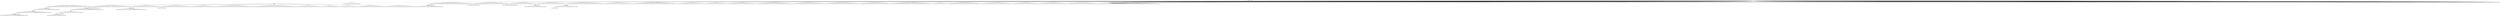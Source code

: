 digraph g {
	"58" -> "59";
	"59" [color=indianred1, style=filled, label="3"];
	"57" -> "58";
	"58" [label="44"];
	"56" -> "57";
	"57" [color=indianred1, style=filled, label="24"];
	"55" -> "56";
	"56" [label="3"];
	"54" -> "55";
	"55" [color=indianred1, style=filled, label="7"];
	"53" -> "54";
	"54" [label="24"];
	"48" -> "49";
	"49" [color=indianred1, style=filled, label="33"];
	"47" -> "48";
	"48" [label="29"];
	"46" -> "47";
	"47" [color=indianred1, style=filled, label="47"];
	"45" -> "46";
	"46" [label="33"];
	"44" -> "45";
	"45" [color=indianred1, style=filled, label="38"];
	"43" -> "44";
	"44" [label="47"];
	"41" -> "42";
	"42" [color=indianred1, style=filled, label="36"];
	"40" -> "41";
	"41" [label="10"];
	"38" -> "39";
	"39" [label="31"];
	"34" -> "35";
	"35" [label="28"];
	"34" -> "36";
	"36" [label="21"];
	"34" -> "37";
	"37" [label="30"];
	"34" -> "38";
	"38" [label="40"];
	"34" -> "40";
	"40" [label="36"];
	"34" -> "43";
	"43" [label="38"];
	"34" -> "50";
	"50" [label="50"];
	"34" -> "51";
	"51" [label="27"];
	"34" -> "52";
	"52" [label="17"];
	"34" -> "53";
	"53" [label="7"];
	"34" -> "60";
	"60" [label="13"];
	"34" -> "61";
	"61" [label="22"];
	"33" -> "34";
	"34" [color=indianred1, style=filled, label="14"];
	"29" -> "30";
	"30" [color=indianred1, style=filled, label="32"];
	"28" -> "29";
	"29" [label="26"];
	"26" -> "27";
	"27" [label="49"];
	"24" -> "25";
	"25" [label="1"];
	"21" -> "22";
	"22" [color=indianred1, style=filled, label="6"];
	"20" -> "21";
	"21" [label="37"];
	"5" -> "6";
	"6" [label="5"];
	"4" -> "5";
	"5" [color=indianred1, style=filled, label="48"];
	"3" -> "4";
	"4" [label="20"];
	"0" -> "1";
	"1" [label="8"];
	"0" -> "2";
	"2" [label="18"];
	"0" -> "3";
	"3" [label="48"];
	"0" -> "7";
	"7" [label="9"];
	"0" -> "8";
	"8" [label="34"];
	"0" -> "9";
	"9" [label="43"];
	"0" -> "10";
	"10" [label="16"];
	"0" -> "11";
	"11" [label="15"];
	"0" -> "12";
	"12" [label="35"];
	"0" -> "13";
	"13" [label="46"];
	"0" -> "14";
	"14" [label="19"];
	"0" -> "15";
	"15" [label="45"];
	"0" -> "16";
	"16" [label="12"];
	"0" -> "17";
	"17" [label="42"];
	"0" -> "18";
	"18" [label="39"];
	"0" -> "19";
	"19" [label="25"];
	"0" -> "20";
	"20" [label="6"];
	"0" -> "23";
	"23" [label="4"];
	"0" -> "24";
	"24" [label="41"];
	"0" -> "26";
	"26" [label="23"];
	"0" -> "28";
	"28" [label="32"];
	"0" -> "31";
	"31" [label="2"];
	"0" -> "32";
	"32" [label="11"];
	"0" -> "33";
	"33" [label="14"];
	"0" [label="germline"];
	"0" -> "cell1";
	"cell1" [shape=box];
	"0" -> "cell2";
	"cell2" [shape=box];
	"3" -> "cell3";
	"cell3" [shape=box];
	"0" -> "cell4";
	"cell4" [shape=box];
	"40" -> "cell5";
	"cell5" [shape=box];
	"0" -> "cell6";
	"cell6" [shape=box];
	"26" -> "cell7";
	"cell7" [shape=box];
	"0" -> "cell8";
	"cell8" [shape=box];
	"0" -> "cell9";
	"cell9" [shape=box];
	"43" -> "cell10";
	"cell10" [shape=box];
	"22" -> "cell11";
	"cell11" [shape=box];
	"35" -> "cell12";
	"cell12" [shape=box];
	"14" -> "cell13";
	"cell13" [shape=box];
	"6" -> "cell14";
	"cell14" [shape=box];
	"0" -> "cell15";
	"cell15" [shape=box];
	"8" -> "cell16";
	"cell16" [shape=box];
	"32" -> "cell17";
	"cell17" [shape=box];
	"0" -> "cell18";
	"cell18" [shape=box];
	"24" -> "cell19";
	"cell19" [shape=box];
	"40" -> "cell20";
	"cell20" [shape=box];
	"0" -> "cell21";
	"cell21" [shape=box];
	"59" -> "cell22";
	"cell22" [shape=box];
	"0" -> "cell23";
	"cell23" [shape=box];
	"17" -> "cell24";
	"cell24" [shape=box];
	"0" -> "cell25";
	"cell25" [shape=box];
	"0" -> "cell26";
	"cell26" [shape=box];
	"0" -> "cell27";
	"cell27" [shape=box];
	"28" -> "cell28";
	"cell28" [shape=box];
	"0" -> "cell29";
	"cell29" [shape=box];
	"55" -> "cell30";
	"cell30" [shape=box];
	"38" -> "cell31";
	"cell31" [shape=box];
	"0" -> "cell32";
	"cell32" [shape=box];
	"20" -> "cell33";
	"cell33" [shape=box];
	"45" -> "cell34";
	"cell34" [shape=box];
	"0" -> "cell35";
	"cell35" [shape=box];
	"0" -> "cell36";
	"cell36" [shape=box];
	"0" -> "cell37";
	"cell37" [shape=box];
	"0" -> "cell38";
	"cell38" [shape=box];
	"0" -> "cell39";
	"cell39" [shape=box];
	"39" -> "cell40";
	"cell40" [shape=box];
	"24" -> "cell41";
	"cell41" [shape=box];
	"0" -> "cell42";
	"cell42" [shape=box];
	"0" -> "cell43";
	"cell43" [shape=box];
	"0" -> "cell44";
	"cell44" [shape=box];
	"0" -> "cell45";
	"cell45" [shape=box];
	"27" -> "cell46";
	"cell46" [shape=box];
	"0" -> "cell47";
	"cell47" [shape=box];
	"0" -> "cell48";
	"cell48" [shape=box];
	"0" -> "cell49";
	"cell49" [shape=box];
	"0" -> "cell50";
	"cell50" [shape=box];
	"0" -> "cell51";
	"cell51" [shape=box];
	"18" -> "cell52";
	"cell52" [shape=box];
	"30" -> "cell53";
	"cell53" [shape=box];
	"24" -> "cell54";
	"cell54" [shape=box];
	"15" -> "cell55";
	"cell55" [shape=box];
	"19" -> "cell56";
	"cell56" [shape=box];
	"0" -> "cell57";
	"cell57" [shape=box];
	"24" -> "cell58";
	"cell58" [shape=box];
	"0" -> "cell59";
	"cell59" [shape=box];
	"0" -> "cell60";
	"cell60" [shape=box];
	"1" -> "cell61";
	"cell61" [shape=box];
	"0" -> "cell62";
	"cell62" [shape=box];
	"0" -> "cell63";
	"cell63" [shape=box];
	"0" -> "cell64";
	"cell64" [shape=box];
	"16" -> "cell65";
	"cell65" [shape=box];
	"0" -> "cell66";
	"cell66" [shape=box];
	"7" -> "cell67";
	"cell67" [shape=box];
	"0" -> "cell68";
	"cell68" [shape=box];
	"0" -> "cell69";
	"cell69" [shape=box];
	"0" -> "cell70";
	"cell70" [shape=box];
	"0" -> "cell71";
	"cell71" [shape=box];
	"0" -> "cell72";
	"cell72" [shape=box];
	"0" -> "cell73";
	"cell73" [shape=box];
	"0" -> "cell74";
	"cell74" [shape=box];
	"53" -> "cell75";
	"cell75" [shape=box];
	"15" -> "cell76";
	"cell76" [shape=box];
	"20" -> "cell77";
	"cell77" [shape=box];
	"35" -> "cell78";
	"cell78" [shape=box];
	"28" -> "cell79";
	"cell79" [shape=box];
	"0" -> "cell80";
	"cell80" [shape=box];
	"0" -> "cell81";
	"cell81" [shape=box];
	"0" -> "cell82";
	"cell82" [shape=box];
	"0" -> "cell83";
	"cell83" [shape=box];
	"0" -> "cell84";
	"cell84" [shape=box];
	"0" -> "cell85";
	"cell85" [shape=box];
	"0" -> "cell86";
	"cell86" [shape=box];
	"37" -> "cell87";
	"cell87" [shape=box];
	"0" -> "cell88";
	"cell88" [shape=box];
	"0" -> "cell89";
	"cell89" [shape=box];
	"10" -> "cell90";
	"cell90" [shape=box];
	"37" -> "cell91";
	"cell91" [shape=box];
	"0" -> "cell92";
	"cell92" [shape=box];
	"1" -> "cell93";
	"cell93" [shape=box];
	"40" -> "cell94";
	"cell94" [shape=box];
	"36" -> "cell95";
	"cell95" [shape=box];
	"0" -> "cell96";
	"cell96" [shape=box];
	"0" -> "cell97";
	"cell97" [shape=box];
	"2" -> "cell98";
	"cell98" [shape=box];
	"0" -> "cell99";
	"cell99" [shape=box];
	"30" -> "cell100";
	"cell100" [shape=box];
	"0" -> "cell101";
	"cell101" [shape=box];
	"0" -> "cell102";
	"cell102" [shape=box];
	"7" -> "cell103";
	"cell103" [shape=box];
	"43" -> "cell104";
	"cell104" [shape=box];
	"0" -> "cell105";
	"cell105" [shape=box];
	"37" -> "cell106";
	"cell106" [shape=box];
	"26" -> "cell107";
	"cell107" [shape=box];
	"0" -> "cell108";
	"cell108" [shape=box];
	"45" -> "cell109";
	"cell109" [shape=box];
	"0" -> "cell110";
	"cell110" [shape=box];
	"0" -> "cell111";
	"cell111" [shape=box];
	"5" -> "cell112";
	"cell112" [shape=box];
	"0" -> "cell113";
	"cell113" [shape=box];
	"0" -> "cell114";
	"cell114" [shape=box];
	"51" -> "cell115";
	"cell115" [shape=box];
	"0" -> "cell116";
	"cell116" [shape=box];
	"0" -> "cell117";
	"cell117" [shape=box];
	"23" -> "cell118";
	"cell118" [shape=box];
	"0" -> "cell119";
	"cell119" [shape=box];
	"33" -> "cell120";
	"cell120" [shape=box];
	"0" -> "cell121";
	"cell121" [shape=box];
	"0" -> "cell122";
	"cell122" [shape=box];
	"0" -> "cell123";
	"cell123" [shape=box];
	"15" -> "cell124";
	"cell124" [shape=box];
	"50" -> "cell125";
	"cell125" [shape=box];
	"24" -> "cell126";
	"cell126" [shape=box];
	"12" -> "cell127";
	"cell127" [shape=box];
	"53" -> "cell128";
	"cell128" [shape=box];
	"31" -> "cell129";
	"cell129" [shape=box];
	"44" -> "cell130";
	"cell130" [shape=box];
	"0" -> "cell131";
	"cell131" [shape=box];
	"0" -> "cell132";
	"cell132" [shape=box];
	"0" -> "cell133";
	"cell133" [shape=box];
	"31" -> "cell134";
	"cell134" [shape=box];
	"0" -> "cell135";
	"cell135" [shape=box];
	"0" -> "cell136";
	"cell136" [shape=box];
	"20" -> "cell137";
	"cell137" [shape=box];
	"0" -> "cell138";
	"cell138" [shape=box];
	"0" -> "cell139";
	"cell139" [shape=box];
	"2" -> "cell140";
	"cell140" [shape=box];
	"36" -> "cell141";
	"cell141" [shape=box];
	"43" -> "cell142";
	"cell142" [shape=box];
	"0" -> "cell143";
	"cell143" [shape=box];
	"0" -> "cell144";
	"cell144" [shape=box];
	"28" -> "cell145";
	"cell145" [shape=box];
	"0" -> "cell146";
	"cell146" [shape=box];
	"37" -> "cell147";
	"cell147" [shape=box];
	"45" -> "cell148";
	"cell148" [shape=box];
	"9" -> "cell149";
	"cell149" [shape=box];
	"0" -> "cell150";
	"cell150" [shape=box];
	"0" -> "cell151";
	"cell151" [shape=box];
	"30" -> "cell152";
	"cell152" [shape=box];
	"36" -> "cell153";
	"cell153" [shape=box];
	"5" -> "cell154";
	"cell154" [shape=box];
	"0" -> "cell155";
	"cell155" [shape=box];
	"38" -> "cell156";
	"cell156" [shape=box];
	"0" -> "cell157";
	"cell157" [shape=box];
	"51" -> "cell158";
	"cell158" [shape=box];
	"0" -> "cell159";
	"cell159" [shape=box];
	"53" -> "cell160";
	"cell160" [shape=box];
	"0" -> "cell161";
	"cell161" [shape=box];
	"0" -> "cell162";
	"cell162" [shape=box];
	"0" -> "cell163";
	"cell163" [shape=box];
	"11" -> "cell164";
	"cell164" [shape=box];
	"0" -> "cell165";
	"cell165" [shape=box];
	"2" -> "cell166";
	"cell166" [shape=box];
	"2" -> "cell167";
	"cell167" [shape=box];
	"5" -> "cell168";
	"cell168" [shape=box];
	"3" -> "cell169";
	"cell169" [shape=box];
	"10" -> "cell170";
	"cell170" [shape=box];
	"2" -> "cell171";
	"cell171" [shape=box];
	"0" -> "cell172";
	"cell172" [shape=box];
	"0" -> "cell173";
	"cell173" [shape=box];
	"9" -> "cell174";
	"cell174" [shape=box];
	"0" -> "cell175";
	"cell175" [shape=box];
	"59" -> "cell176";
	"cell176" [shape=box];
	"22" -> "cell177";
	"cell177" [shape=box];
	"0" -> "cell178";
	"cell178" [shape=box];
	"0" -> "cell179";
	"cell179" [shape=box];
	"29" -> "cell180";
	"cell180" [shape=box];
	"42" -> "cell181";
	"cell181" [shape=box];
	"0" -> "cell182";
	"cell182" [shape=box];
	"12" -> "cell183";
	"cell183" [shape=box];
	"45" -> "cell184";
	"cell184" [shape=box];
	"0" -> "cell185";
	"cell185" [shape=box];
	"9" -> "cell186";
	"cell186" [shape=box];
	"3" -> "cell187";
	"cell187" [shape=box];
	"2" -> "cell188";
	"cell188" [shape=box];
	"0" -> "cell189";
	"cell189" [shape=box];
	"19" -> "cell190";
	"cell190" [shape=box];
	"36" -> "cell191";
	"cell191" [shape=box];
	"10" -> "cell192";
	"cell192" [shape=box];
	"55" -> "cell193";
	"cell193" [shape=box];
	"0" -> "cell194";
	"cell194" [shape=box];
	"0" -> "cell195";
	"cell195" [shape=box];
	"0" -> "cell196";
	"cell196" [shape=box];
	"0" -> "cell197";
	"cell197" [shape=box];
	"0" -> "cell198";
	"cell198" [shape=box];
	"28" -> "cell199";
	"cell199" [shape=box];
	"39" -> "cell200";
	"cell200" [shape=box];
	"10" -> "cell201";
	"cell201" [shape=box];
	"0" -> "cell202";
	"cell202" [shape=box];
	"0" -> "cell203";
	"cell203" [shape=box];
	"15" -> "cell204";
	"cell204" [shape=box];
	"40" -> "cell205";
	"cell205" [shape=box];
	"31" -> "cell206";
	"cell206" [shape=box];
	"0" -> "cell207";
	"cell207" [shape=box];
	"0" -> "cell208";
	"cell208" [shape=box];
	"52" -> "cell209";
	"cell209" [shape=box];
	"14" -> "cell210";
	"cell210" [shape=box];
	"2" -> "cell211";
	"cell211" [shape=box];
	"18" -> "cell212";
	"cell212" [shape=box];
	"0" -> "cell213";
	"cell213" [shape=box];
	"60" -> "cell214";
	"cell214" [shape=box];
	"45" -> "cell215";
	"cell215" [shape=box];
	"33" -> "cell216";
	"cell216" [shape=box];
	"0" -> "cell217";
	"cell217" [shape=box];
	"15" -> "cell218";
	"cell218" [shape=box];
	"20" -> "cell219";
	"cell219" [shape=box];
	"0" -> "cell220";
	"cell220" [shape=box];
	"0" -> "cell221";
	"cell221" [shape=box];
	"1" -> "cell222";
	"cell222" [shape=box];
	"57" -> "cell223";
	"cell223" [shape=box];
	"28" -> "cell224";
	"cell224" [shape=box];
	"0" -> "cell225";
	"cell225" [shape=box];
	"0" -> "cell226";
	"cell226" [shape=box];
	"12" -> "cell227";
	"cell227" [shape=box];
	"0" -> "cell228";
	"cell228" [shape=box];
	"35" -> "cell229";
	"cell229" [shape=box];
	"0" -> "cell230";
	"cell230" [shape=box];
	"14" -> "cell231";
	"cell231" [shape=box];
	"51" -> "cell232";
	"cell232" [shape=box];
	"18" -> "cell233";
	"cell233" [shape=box];
	"19" -> "cell234";
	"cell234" [shape=box];
	"26" -> "cell235";
	"cell235" [shape=box];
	"57" -> "cell236";
	"cell236" [shape=box];
	"0" -> "cell237";
	"cell237" [shape=box];
	"0" -> "cell238";
	"cell238" [shape=box];
	"0" -> "cell239";
	"cell239" [shape=box];
	"0" -> "cell240";
	"cell240" [shape=box];
	"0" -> "cell241";
	"cell241" [shape=box];
	"55" -> "cell242";
	"cell242" [shape=box];
	"59" -> "cell243";
	"cell243" [shape=box];
	"52" -> "cell244";
	"cell244" [shape=box];
	"0" -> "cell245";
	"cell245" [shape=box];
	"0" -> "cell246";
	"cell246" [shape=box];
	"8" -> "cell247";
	"cell247" [shape=box];
	"0" -> "cell248";
	"cell248" [shape=box];
	"20" -> "cell249";
	"cell249" [shape=box];
	"0" -> "cell250";
	"cell250" [shape=box];
	"0" -> "cell251";
	"cell251" [shape=box];
	"5" -> "cell252";
	"cell252" [shape=box];
	"9" -> "cell253";
	"cell253" [shape=box];
	"36" -> "cell254";
	"cell254" [shape=box];
	"59" -> "cell255";
	"cell255" [shape=box];
	"32" -> "cell256";
	"cell256" [shape=box];
	"0" -> "cell257";
	"cell257" [shape=box];
	"16" -> "cell258";
	"cell258" [shape=box];
	"20" -> "cell259";
	"cell259" [shape=box];
	"0" -> "cell260";
	"cell260" [shape=box];
	"15" -> "cell261";
	"cell261" [shape=box];
	"0" -> "cell262";
	"cell262" [shape=box];
	"0" -> "cell263";
	"cell263" [shape=box];
	"42" -> "cell264";
	"cell264" [shape=box];
	"16" -> "cell265";
	"cell265" [shape=box];
	"0" -> "cell266";
	"cell266" [shape=box];
	"36" -> "cell267";
	"cell267" [shape=box];
	"0" -> "cell268";
	"cell268" [shape=box];
	"19" -> "cell269";
	"cell269" [shape=box];
	"0" -> "cell270";
	"cell270" [shape=box];
	"0" -> "cell271";
	"cell271" [shape=box];
	"0" -> "cell272";
	"cell272" [shape=box];
	"20" -> "cell273";
	"cell273" [shape=box];
	"57" -> "cell274";
	"cell274" [shape=box];
	"0" -> "cell275";
	"cell275" [shape=box];
	"0" -> "cell276";
	"cell276" [shape=box];
	"42" -> "cell277";
	"cell277" [shape=box];
	"0" -> "cell278";
	"cell278" [shape=box];
	"59" -> "cell279";
	"cell279" [shape=box];
	"3" -> "cell280";
	"cell280" [shape=box];
	"0" -> "cell281";
	"cell281" [shape=box];
	"0" -> "cell282";
	"cell282" [shape=box];
	"5" -> "cell283";
	"cell283" [shape=box];
	"33" -> "cell284";
	"cell284" [shape=box];
	"5" -> "cell285";
	"cell285" [shape=box];
	"17" -> "cell286";
	"cell286" [shape=box];
	"0" -> "cell287";
	"cell287" [shape=box];
	"0" -> "cell288";
	"cell288" [shape=box];
	"0" -> "cell289";
	"cell289" [shape=box];
	"0" -> "cell290";
	"cell290" [shape=box];
	"0" -> "cell291";
	"cell291" [shape=box];
	"5" -> "cell292";
	"cell292" [shape=box];
	"0" -> "cell293";
	"cell293" [shape=box];
	"14" -> "cell294";
	"cell294" [shape=box];
	"0" -> "cell295";
	"cell295" [shape=box];
	"51" -> "cell296";
	"cell296" [shape=box];
	"11" -> "cell297";
	"cell297" [shape=box];
	"0" -> "cell298";
	"cell298" [shape=box];
	"2" -> "cell299";
	"cell299" [shape=box];
	"0" -> "cell300";
	"cell300" [shape=box];
	"0" -> "cell301";
	"cell301" [shape=box];
	"0" -> "cell302";
	"cell302" [shape=box];
	"0" -> "cell303";
	"cell303" [shape=box];
	"0" -> "cell304";
	"cell304" [shape=box];
	"61" -> "cell305";
	"cell305" [shape=box];
	"0" -> "cell306";
	"cell306" [shape=box];
	"0" -> "cell307";
	"cell307" [shape=box];
	"0" -> "cell308";
	"cell308" [shape=box];
	"9" -> "cell309";
	"cell309" [shape=box];
	"0" -> "cell310";
	"cell310" [shape=box];
	"60" -> "cell311";
	"cell311" [shape=box];
	"0" -> "cell312";
	"cell312" [shape=box];
	"0" -> "cell313";
	"cell313" [shape=box];
	"20" -> "cell314";
	"cell314" [shape=box];
	"0" -> "cell315";
	"cell315" [shape=box];
	"0" -> "cell316";
	"cell316" [shape=box];
	"0" -> "cell317";
	"cell317" [shape=box];
	"0" -> "cell318";
	"cell318" [shape=box];
	"0" -> "cell319";
	"cell319" [shape=box];
	"61" -> "cell320";
	"cell320" [shape=box];
	"55" -> "cell321";
	"cell321" [shape=box];
	"35" -> "cell322";
	"cell322" [shape=box];
	"3" -> "cell323";
	"cell323" [shape=box];
	"0" -> "cell324";
	"cell324" [shape=box];
	"0" -> "cell325";
	"cell325" [shape=box];
	"61" -> "cell326";
	"cell326" [shape=box];
	"11" -> "cell327";
	"cell327" [shape=box];
	"37" -> "cell328";
	"cell328" [shape=box];
	"0" -> "cell329";
	"cell329" [shape=box];
	"0" -> "cell330";
	"cell330" [shape=box];
	"0" -> "cell331";
	"cell331" [shape=box];
	"24" -> "cell332";
	"cell332" [shape=box];
	"0" -> "cell333";
	"cell333" [shape=box];
	"49" -> "cell334";
	"cell334" [shape=box];
	"0" -> "cell335";
	"cell335" [shape=box];
	"22" -> "cell336";
	"cell336" [shape=box];
	"0" -> "cell337";
	"cell337" [shape=box];
	"53" -> "cell338";
	"cell338" [shape=box];
	"0" -> "cell339";
	"cell339" [shape=box];
	"0" -> "cell340";
	"cell340" [shape=box];
	"0" -> "cell341";
	"cell341" [shape=box];
	"0" -> "cell342";
	"cell342" [shape=box];
	"0" -> "cell343";
	"cell343" [shape=box];
	"38" -> "cell344";
	"cell344" [shape=box];
	"0" -> "cell345";
	"cell345" [shape=box];
	"0" -> "cell346";
	"cell346" [shape=box];
	"0" -> "cell347";
	"cell347" [shape=box];
	"53" -> "cell348";
	"cell348" [shape=box];
	"0" -> "cell349";
	"cell349" [shape=box];
	"24" -> "cell350";
	"cell350" [shape=box];
	"0" -> "cell351";
	"cell351" [shape=box];
	"0" -> "cell352";
	"cell352" [shape=box];
	"61" -> "cell353";
	"cell353" [shape=box];
	"0" -> "cell354";
	"cell354" [shape=box];
	"0" -> "cell355";
	"cell355" [shape=box];
	"0" -> "cell356";
	"cell356" [shape=box];
	"0" -> "cell357";
	"cell357" [shape=box];
	"42" -> "cell358";
	"cell358" [shape=box];
	"0" -> "cell359";
	"cell359" [shape=box];
	"0" -> "cell360";
	"cell360" [shape=box];
	"26" -> "cell361";
	"cell361" [shape=box];
	"47" -> "cell362";
	"cell362" [shape=box];
	"0" -> "cell363";
	"cell363" [shape=box];
	"57" -> "cell364";
	"cell364" [shape=box];
	"38" -> "cell365";
	"cell365" [shape=box];
	"50" -> "cell366";
	"cell366" [shape=box];
	"0" -> "cell367";
	"cell367" [shape=box];
	"9" -> "cell368";
	"cell368" [shape=box];
	"49" -> "cell369";
	"cell369" [shape=box];
	"0" -> "cell370";
	"cell370" [shape=box];
	"0" -> "cell371";
	"cell371" [shape=box];
	"13" -> "cell372";
	"cell372" [shape=box];
	"0" -> "cell373";
	"cell373" [shape=box];
	"0" -> "cell374";
	"cell374" [shape=box];
	"37" -> "cell375";
	"cell375" [shape=box];
	"0" -> "cell376";
	"cell376" [shape=box];
	"7" -> "cell377";
	"cell377" [shape=box];
	"0" -> "cell378";
	"cell378" [shape=box];
	"0" -> "cell379";
	"cell379" [shape=box];
	"43" -> "cell380";
	"cell380" [shape=box];
	"8" -> "cell381";
	"cell381" [shape=box];
	"0" -> "cell382";
	"cell382" [shape=box];
	"0" -> "cell383";
	"cell383" [shape=box];
	"0" -> "cell384";
	"cell384" [shape=box];
	"0" -> "cell385";
	"cell385" [shape=box];
	"0" -> "cell386";
	"cell386" [shape=box];
	"2" -> "cell387";
	"cell387" [shape=box];
	"7" -> "cell388";
	"cell388" [shape=box];
	"0" -> "cell389";
	"cell389" [shape=box];
	"24" -> "cell390";
	"cell390" [shape=box];
	"0" -> "cell391";
	"cell391" [shape=box];
	"53" -> "cell392";
	"cell392" [shape=box];
	"0" -> "cell393";
	"cell393" [shape=box];
	"38" -> "cell394";
	"cell394" [shape=box];
	"0" -> "cell395";
	"cell395" [shape=box];
	"16" -> "cell396";
	"cell396" [shape=box];
	"0" -> "cell397";
	"cell397" [shape=box];
	"0" -> "cell398";
	"cell398" [shape=box];
	"0" -> "cell399";
	"cell399" [shape=box];
	"16" -> "cell400";
	"cell400" [shape=box];
	"0" -> "cell401";
	"cell401" [shape=box];
	"10" -> "cell402";
	"cell402" [shape=box];
	"0" -> "cell403";
	"cell403" [shape=box];
	"60" -> "cell404";
	"cell404" [shape=box];
	"37" -> "cell405";
	"cell405" [shape=box];
	"17" -> "cell406";
	"cell406" [shape=box];
	"59" -> "cell407";
	"cell407" [shape=box];
	"0" -> "cell408";
	"cell408" [shape=box];
	"0" -> "cell409";
	"cell409" [shape=box];
	"1" -> "cell410";
	"cell410" [shape=box];
	"1" -> "cell411";
	"cell411" [shape=box];
	"0" -> "cell412";
	"cell412" [shape=box];
	"61" -> "cell413";
	"cell413" [shape=box];
	"0" -> "cell414";
	"cell414" [shape=box];
	"52" -> "cell415";
	"cell415" [shape=box];
	"0" -> "cell416";
	"cell416" [shape=box];
	"31" -> "cell417";
	"cell417" [shape=box];
	"43" -> "cell418";
	"cell418" [shape=box];
	"40" -> "cell419";
	"cell419" [shape=box];
	"0" -> "cell420";
	"cell420" [shape=box];
	"60" -> "cell421";
	"cell421" [shape=box];
	"0" -> "cell422";
	"cell422" [shape=box];
	"50" -> "cell423";
	"cell423" [shape=box];
	"0" -> "cell424";
	"cell424" [shape=box];
	"39" -> "cell425";
	"cell425" [shape=box];
	"37" -> "cell426";
	"cell426" [shape=box];
	"20" -> "cell427";
	"cell427" [shape=box];
	"43" -> "cell428";
	"cell428" [shape=box];
	"50" -> "cell429";
	"cell429" [shape=box];
	"0" -> "cell430";
	"cell430" [shape=box];
	"0" -> "cell431";
	"cell431" [shape=box];
	"2" -> "cell432";
	"cell432" [shape=box];
	"0" -> "cell433";
	"cell433" [shape=box];
	"2" -> "cell434";
	"cell434" [shape=box];
	"19" -> "cell435";
	"cell435" [shape=box];
	"5" -> "cell436";
	"cell436" [shape=box];
	"0" -> "cell437";
	"cell437" [shape=box];
	"32" -> "cell438";
	"cell438" [shape=box];
	"0" -> "cell439";
	"cell439" [shape=box];
	"57" -> "cell440";
	"cell440" [shape=box];
	"19" -> "cell441";
	"cell441" [shape=box];
	"38" -> "cell442";
	"cell442" [shape=box];
	"38" -> "cell443";
	"cell443" [shape=box];
	"0" -> "cell444";
	"cell444" [shape=box];
	"6" -> "cell445";
	"cell445" [shape=box];
	"14" -> "cell446";
	"cell446" [shape=box];
	"0" -> "cell447";
	"cell447" [shape=box];
	"53" -> "cell448";
	"cell448" [shape=box];
	"24" -> "cell449";
	"cell449" [shape=box];
	"0" -> "cell450";
	"cell450" [shape=box];
	"38" -> "cell451";
	"cell451" [shape=box];
	"11" -> "cell452";
	"cell452" [shape=box];
	"0" -> "cell453";
	"cell453" [shape=box];
	"0" -> "cell454";
	"cell454" [shape=box];
	"31" -> "cell455";
	"cell455" [shape=box];
	"38" -> "cell456";
	"cell456" [shape=box];
	"0" -> "cell457";
	"cell457" [shape=box];
	"0" -> "cell458";
	"cell458" [shape=box];
	"40" -> "cell459";
	"cell459" [shape=box];
	"51" -> "cell460";
	"cell460" [shape=box];
	"47" -> "cell461";
	"cell461" [shape=box];
	"0" -> "cell462";
	"cell462" [shape=box];
	"0" -> "cell463";
	"cell463" [shape=box];
	"53" -> "cell464";
	"cell464" [shape=box];
	"0" -> "cell465";
	"cell465" [shape=box];
	"0" -> "cell466";
	"cell466" [shape=box];
	"0" -> "cell467";
	"cell467" [shape=box];
	"0" -> "cell468";
	"cell468" [shape=box];
	"0" -> "cell469";
	"cell469" [shape=box];
	"24" -> "cell470";
	"cell470" [shape=box];
	"0" -> "cell471";
	"cell471" [shape=box];
	"0" -> "cell472";
	"cell472" [shape=box];
	"0" -> "cell473";
	"cell473" [shape=box];
	"16" -> "cell474";
	"cell474" [shape=box];
	"0" -> "cell475";
	"cell475" [shape=box];
	"0" -> "cell476";
	"cell476" [shape=box];
	"0" -> "cell477";
	"cell477" [shape=box];
	"39" -> "cell478";
	"cell478" [shape=box];
	"0" -> "cell479";
	"cell479" [shape=box];
	"0" -> "cell480";
	"cell480" [shape=box];
	"0" -> "cell481";
	"cell481" [shape=box];
	"53" -> "cell482";
	"cell482" [shape=box];
	"0" -> "cell483";
	"cell483" [shape=box];
	"53" -> "cell484";
	"cell484" [shape=box];
	"42" -> "cell485";
	"cell485" [shape=box];
	"0" -> "cell486";
	"cell486" [shape=box];
	"19" -> "cell487";
	"cell487" [shape=box];
	"0" -> "cell488";
	"cell488" [shape=box];
	"0" -> "cell489";
	"cell489" [shape=box];
	"0" -> "cell490";
	"cell490" [shape=box];
	"28" -> "cell491";
	"cell491" [shape=box];
	"25" -> "cell492";
	"cell492" [shape=box];
	"0" -> "cell493";
	"cell493" [shape=box];
	"53" -> "cell494";
	"cell494" [shape=box];
	"0" -> "cell495";
	"cell495" [shape=box];
	"12" -> "cell496";
	"cell496" [shape=box];
	"59" -> "cell497";
	"cell497" [shape=box];
	"0" -> "cell498";
	"cell498" [shape=box];
	"31" -> "cell499";
	"cell499" [shape=box];
	"9" -> "cell500";
	"cell500" [shape=box];
	"9" -> "cell501";
	"cell501" [shape=box];
	"27" -> "cell502";
	"cell502" [shape=box];
	"0" -> "cell503";
	"cell503" [shape=box];
	"32" -> "cell504";
	"cell504" [shape=box];
	"31" -> "cell505";
	"cell505" [shape=box];
	"0" -> "cell506";
	"cell506" [shape=box];
	"0" -> "cell507";
	"cell507" [shape=box];
	"32" -> "cell508";
	"cell508" [shape=box];
	"48" -> "cell509";
	"cell509" [shape=box];
	"30" -> "cell510";
	"cell510" [shape=box];
	"28" -> "cell511";
	"cell511" [shape=box];
	"6" -> "cell512";
	"cell512" [shape=box];
	"0" -> "cell513";
	"cell513" [shape=box];
	"0" -> "cell514";
	"cell514" [shape=box];
	"18" -> "cell515";
	"cell515" [shape=box];
	"0" -> "cell516";
	"cell516" [shape=box];
	"11" -> "cell517";
	"cell517" [shape=box];
	"10" -> "cell518";
	"cell518" [shape=box];
	"0" -> "cell519";
	"cell519" [shape=box];
	"0" -> "cell520";
	"cell520" [shape=box];
	"0" -> "cell521";
	"cell521" [shape=box];
	"0" -> "cell522";
	"cell522" [shape=box];
	"0" -> "cell523";
	"cell523" [shape=box];
	"0" -> "cell524";
	"cell524" [shape=box];
	"31" -> "cell525";
	"cell525" [shape=box];
	"0" -> "cell526";
	"cell526" [shape=box];
	"50" -> "cell527";
	"cell527" [shape=box];
	"17" -> "cell528";
	"cell528" [shape=box];
	"54" -> "cell529";
	"cell529" [shape=box];
	"12" -> "cell530";
	"cell530" [shape=box];
	"13" -> "cell531";
	"cell531" [shape=box];
	"28" -> "cell532";
	"cell532" [shape=box];
	"0" -> "cell533";
	"cell533" [shape=box];
	"11" -> "cell534";
	"cell534" [shape=box];
	"8" -> "cell535";
	"cell535" [shape=box];
	"0" -> "cell536";
	"cell536" [shape=box];
	"0" -> "cell537";
	"cell537" [shape=box];
	"0" -> "cell538";
	"cell538" [shape=box];
	"32" -> "cell539";
	"cell539" [shape=box];
	"0" -> "cell540";
	"cell540" [shape=box];
	"0" -> "cell541";
	"cell541" [shape=box];
	"0" -> "cell542";
	"cell542" [shape=box];
	"1" -> "cell543";
	"cell543" [shape=box];
	"36" -> "cell544";
	"cell544" [shape=box];
	"0" -> "cell545";
	"cell545" [shape=box];
	"52" -> "cell546";
	"cell546" [shape=box];
	"0" -> "cell547";
	"cell547" [shape=box];
	"24" -> "cell548";
	"cell548" [shape=box];
	"0" -> "cell549";
	"cell549" [shape=box];
	"11" -> "cell550";
	"cell550" [shape=box];
	"0" -> "cell551";
	"cell551" [shape=box];
	"57" -> "cell552";
	"cell552" [shape=box];
	"0" -> "cell553";
	"cell553" [shape=box];
	"36" -> "cell554";
	"cell554" [shape=box];
	"0" -> "cell555";
	"cell555" [shape=box];
	"0" -> "cell556";
	"cell556" [shape=box];
	"11" -> "cell557";
	"cell557" [shape=box];
	"60" -> "cell558";
	"cell558" [shape=box];
	"59" -> "cell559";
	"cell559" [shape=box];
	"32" -> "cell560";
	"cell560" [shape=box];
	"8" -> "cell561";
	"cell561" [shape=box];
	"26" -> "cell562";
	"cell562" [shape=box];
	"0" -> "cell563";
	"cell563" [shape=box];
	"40" -> "cell564";
	"cell564" [shape=box];
	"0" -> "cell565";
	"cell565" [shape=box];
	"0" -> "cell566";
	"cell566" [shape=box];
	"0" -> "cell567";
	"cell567" [shape=box];
	"2" -> "cell568";
	"cell568" [shape=box];
	"0" -> "cell569";
	"cell569" [shape=box];
	"27" -> "cell570";
	"cell570" [shape=box];
	"0" -> "cell571";
	"cell571" [shape=box];
	"0" -> "cell572";
	"cell572" [shape=box];
	"12" -> "cell573";
	"cell573" [shape=box];
	"14" -> "cell574";
	"cell574" [shape=box];
	"0" -> "cell575";
	"cell575" [shape=box];
	"0" -> "cell576";
	"cell576" [shape=box];
	"49" -> "cell577";
	"cell577" [shape=box];
	"16" -> "cell578";
	"cell578" [shape=box];
	"0" -> "cell579";
	"cell579" [shape=box];
	"45" -> "cell580";
	"cell580" [shape=box];
	"47" -> "cell581";
	"cell581" [shape=box];
	"19" -> "cell582";
	"cell582" [shape=box];
	"0" -> "cell583";
	"cell583" [shape=box];
	"17" -> "cell584";
	"cell584" [shape=box];
	"17" -> "cell585";
	"cell585" [shape=box];
	"23" -> "cell586";
	"cell586" [shape=box];
	"61" -> "cell587";
	"cell587" [shape=box];
	"0" -> "cell588";
	"cell588" [shape=box];
	"0" -> "cell589";
	"cell589" [shape=box];
	"0" -> "cell590";
	"cell590" [shape=box];
	"61" -> "cell591";
	"cell591" [shape=box];
	"32" -> "cell592";
	"cell592" [shape=box];
	"0" -> "cell593";
	"cell593" [shape=box];
	"0" -> "cell594";
	"cell594" [shape=box];
	"0" -> "cell595";
	"cell595" [shape=box];
	"58" -> "cell596";
	"cell596" [shape=box];
	"30" -> "cell597";
	"cell597" [shape=box];
	"0" -> "cell598";
	"cell598" [shape=box];
	"7" -> "cell599";
	"cell599" [shape=box];
	"0" -> "cell600";
	"cell600" [shape=box];
	"1" -> "cell601";
	"cell601" [shape=box];
	"22" -> "cell602";
	"cell602" [shape=box];
	"35" -> "cell603";
	"cell603" [shape=box];
	"0" -> "cell604";
	"cell604" [shape=box];
	"0" -> "cell605";
	"cell605" [shape=box];
	"60" -> "cell606";
	"cell606" [shape=box];
	"0" -> "cell607";
	"cell607" [shape=box];
	"0" -> "cell608";
	"cell608" [shape=box];
	"0" -> "cell609";
	"cell609" [shape=box];
	"0" -> "cell610";
	"cell610" [shape=box];
	"0" -> "cell611";
	"cell611" [shape=box];
	"43" -> "cell612";
	"cell612" [shape=box];
	"0" -> "cell613";
	"cell613" [shape=box];
	"37" -> "cell614";
	"cell614" [shape=box];
	"24" -> "cell615";
	"cell615" [shape=box];
	"23" -> "cell616";
	"cell616" [shape=box];
	"0" -> "cell617";
	"cell617" [shape=box];
	"0" -> "cell618";
	"cell618" [shape=box];
	"0" -> "cell619";
	"cell619" [shape=box];
	"10" -> "cell620";
	"cell620" [shape=box];
	"37" -> "cell621";
	"cell621" [shape=box];
	"11" -> "cell622";
	"cell622" [shape=box];
	"0" -> "cell623";
	"cell623" [shape=box];
	"61" -> "cell624";
	"cell624" [shape=box];
	"18" -> "cell625";
	"cell625" [shape=box];
	"0" -> "cell626";
	"cell626" [shape=box];
	"3" -> "cell627";
	"cell627" [shape=box];
	"44" -> "cell628";
	"cell628" [shape=box];
	"55" -> "cell629";
	"cell629" [shape=box];
	"14" -> "cell630";
	"cell630" [shape=box];
	"37" -> "cell631";
	"cell631" [shape=box];
	"12" -> "cell632";
	"cell632" [shape=box];
	"48" -> "cell633";
	"cell633" [shape=box];
	"0" -> "cell634";
	"cell634" [shape=box];
	"2" -> "cell635";
	"cell635" [shape=box];
	"35" -> "cell636";
	"cell636" [shape=box];
	"9" -> "cell637";
	"cell637" [shape=box];
	"0" -> "cell638";
	"cell638" [shape=box];
	"12" -> "cell639";
	"cell639" [shape=box];
	"28" -> "cell640";
	"cell640" [shape=box];
	"0" -> "cell641";
	"cell641" [shape=box];
	"0" -> "cell642";
	"cell642" [shape=box];
	"0" -> "cell643";
	"cell643" [shape=box];
	"8" -> "cell644";
	"cell644" [shape=box];
	"61" -> "cell645";
	"cell645" [shape=box];
	"10" -> "cell646";
	"cell646" [shape=box];
	"0" -> "cell647";
	"cell647" [shape=box];
	"0" -> "cell648";
	"cell648" [shape=box];
	"35" -> "cell649";
	"cell649" [shape=box];
	"53" -> "cell650";
	"cell650" [shape=box];
	"17" -> "cell651";
	"cell651" [shape=box];
	"33" -> "cell652";
	"cell652" [shape=box];
	"37" -> "cell653";
	"cell653" [shape=box];
	"31" -> "cell654";
	"cell654" [shape=box];
	"0" -> "cell655";
	"cell655" [shape=box];
	"45" -> "cell656";
	"cell656" [shape=box];
	"13" -> "cell657";
	"cell657" [shape=box];
	"0" -> "cell658";
	"cell658" [shape=box];
	"57" -> "cell659";
	"cell659" [shape=box];
	"0" -> "cell660";
	"cell660" [shape=box];
	"43" -> "cell661";
	"cell661" [shape=box];
	"0" -> "cell662";
	"cell662" [shape=box];
	"0" -> "cell663";
	"cell663" [shape=box];
	"42" -> "cell664";
	"cell664" [shape=box];
	"43" -> "cell665";
	"cell665" [shape=box];
	"26" -> "cell666";
	"cell666" [shape=box];
	"0" -> "cell667";
	"cell667" [shape=box];
	"28" -> "cell668";
	"cell668" [shape=box];
	"36" -> "cell669";
	"cell669" [shape=box];
	"0" -> "cell670";
	"cell670" [shape=box];
	"0" -> "cell671";
	"cell671" [shape=box];
	"0" -> "cell672";
	"cell672" [shape=box];
	"45" -> "cell673";
	"cell673" [shape=box];
	"47" -> "cell674";
	"cell674" [shape=box];
	"0" -> "cell675";
	"cell675" [shape=box];
	"0" -> "cell676";
	"cell676" [shape=box];
	"0" -> "cell677";
	"cell677" [shape=box];
	"40" -> "cell678";
	"cell678" [shape=box];
	"14" -> "cell679";
	"cell679" [shape=box];
	"49" -> "cell680";
	"cell680" [shape=box];
	"14" -> "cell681";
	"cell681" [shape=box];
	"53" -> "cell682";
	"cell682" [shape=box];
	"0" -> "cell683";
	"cell683" [shape=box];
	"16" -> "cell684";
	"cell684" [shape=box];
	"14" -> "cell685";
	"cell685" [shape=box];
	"7" -> "cell686";
	"cell686" [shape=box];
	"12" -> "cell687";
	"cell687" [shape=box];
	"61" -> "cell688";
	"cell688" [shape=box];
	"59" -> "cell689";
	"cell689" [shape=box];
	"0" -> "cell690";
	"cell690" [shape=box];
	"0" -> "cell691";
	"cell691" [shape=box];
	"0" -> "cell692";
	"cell692" [shape=box];
	"0" -> "cell693";
	"cell693" [shape=box];
	"0" -> "cell694";
	"cell694" [shape=box];
	"0" -> "cell695";
	"cell695" [shape=box];
	"0" -> "cell696";
	"cell696" [shape=box];
	"23" -> "cell697";
	"cell697" [shape=box];
	"61" -> "cell698";
	"cell698" [shape=box];
	"0" -> "cell699";
	"cell699" [shape=box];
	"17" -> "cell700";
	"cell700" [shape=box];
	"0" -> "cell701";
	"cell701" [shape=box];
	"9" -> "cell702";
	"cell702" [shape=box];
	"42" -> "cell703";
	"cell703" [shape=box];
	"7" -> "cell704";
	"cell704" [shape=box];
	"36" -> "cell705";
	"cell705" [shape=box];
	"53" -> "cell706";
	"cell706" [shape=box];
	"0" -> "cell707";
	"cell707" [shape=box];
	"32" -> "cell708";
	"cell708" [shape=box];
	"13" -> "cell709";
	"cell709" [shape=box];
	"0" -> "cell710";
	"cell710" [shape=box];
	"0" -> "cell711";
	"cell711" [shape=box];
	"8" -> "cell712";
	"cell712" [shape=box];
	"0" -> "cell713";
	"cell713" [shape=box];
	"25" -> "cell714";
	"cell714" [shape=box];
	"0" -> "cell715";
	"cell715" [shape=box];
	"0" -> "cell716";
	"cell716" [shape=box];
	"10" -> "cell717";
	"cell717" [shape=box];
	"0" -> "cell718";
	"cell718" [shape=box];
	"17" -> "cell719";
	"cell719" [shape=box];
	"0" -> "cell720";
	"cell720" [shape=box];
	"0" -> "cell721";
	"cell721" [shape=box];
	"31" -> "cell722";
	"cell722" [shape=box];
	"35" -> "cell723";
	"cell723" [shape=box];
	"60" -> "cell724";
	"cell724" [shape=box];
	"13" -> "cell725";
	"cell725" [shape=box];
	"40" -> "cell726";
	"cell726" [shape=box];
	"30" -> "cell727";
	"cell727" [shape=box];
	"0" -> "cell728";
	"cell728" [shape=box];
	"0" -> "cell729";
	"cell729" [shape=box];
	"2" -> "cell730";
	"cell730" [shape=box];
	"0" -> "cell731";
	"cell731" [shape=box];
	"0" -> "cell732";
	"cell732" [shape=box];
	"0" -> "cell733";
	"cell733" [shape=box];
	"0" -> "cell734";
	"cell734" [shape=box];
	"0" -> "cell735";
	"cell735" [shape=box];
	"0" -> "cell736";
	"cell736" [shape=box];
	"0" -> "cell737";
	"cell737" [shape=box];
	"47" -> "cell738";
	"cell738" [shape=box];
	"0" -> "cell739";
	"cell739" [shape=box];
	"9" -> "cell740";
	"cell740" [shape=box];
	"0" -> "cell741";
	"cell741" [shape=box];
	"0" -> "cell742";
	"cell742" [shape=box];
	"14" -> "cell743";
	"cell743" [shape=box];
	"0" -> "cell744";
	"cell744" [shape=box];
	"0" -> "cell745";
	"cell745" [shape=box];
	"33" -> "cell746";
	"cell746" [shape=box];
	"38" -> "cell747";
	"cell747" [shape=box];
	"18" -> "cell748";
	"cell748" [shape=box];
	"60" -> "cell749";
	"cell749" [shape=box];
	"0" -> "cell750";
	"cell750" [shape=box];
	"0" -> "cell751";
	"cell751" [shape=box];
	"0" -> "cell752";
	"cell752" [shape=box];
	"22" -> "cell753";
	"cell753" [shape=box];
	"9" -> "cell754";
	"cell754" [shape=box];
	"0" -> "cell755";
	"cell755" [shape=box];
	"10" -> "cell756";
	"cell756" [shape=box];
	"14" -> "cell757";
	"cell757" [shape=box];
	"0" -> "cell758";
	"cell758" [shape=box];
	"0" -> "cell759";
	"cell759" [shape=box];
	"35" -> "cell760";
	"cell760" [shape=box];
	"0" -> "cell761";
	"cell761" [shape=box];
	"2" -> "cell762";
	"cell762" [shape=box];
	"18" -> "cell763";
	"cell763" [shape=box];
	"47" -> "cell764";
	"cell764" [shape=box];
	"61" -> "cell765";
	"cell765" [shape=box];
	"23" -> "cell766";
	"cell766" [shape=box];
	"0" -> "cell767";
	"cell767" [shape=box];
	"28" -> "cell768";
	"cell768" [shape=box];
	"0" -> "cell769";
	"cell769" [shape=box];
	"43" -> "cell770";
	"cell770" [shape=box];
	"59" -> "cell771";
	"cell771" [shape=box];
	"60" -> "cell772";
	"cell772" [shape=box];
	"31" -> "cell773";
	"cell773" [shape=box];
	"1" -> "cell774";
	"cell774" [shape=box];
	"0" -> "cell775";
	"cell775" [shape=box];
	"17" -> "cell776";
	"cell776" [shape=box];
	"0" -> "cell777";
	"cell777" [shape=box];
	"0" -> "cell778";
	"cell778" [shape=box];
	"21" -> "cell779";
	"cell779" [shape=box];
	"31" -> "cell780";
	"cell780" [shape=box];
	"16" -> "cell781";
	"cell781" [shape=box];
	"42" -> "cell782";
	"cell782" [shape=box];
	"0" -> "cell783";
	"cell783" [shape=box];
	"0" -> "cell784";
	"cell784" [shape=box];
	"23" -> "cell785";
	"cell785" [shape=box];
	"0" -> "cell786";
	"cell786" [shape=box];
	"35" -> "cell787";
	"cell787" [shape=box];
	"0" -> "cell788";
	"cell788" [shape=box];
	"0" -> "cell789";
	"cell789" [shape=box];
	"3" -> "cell790";
	"cell790" [shape=box];
	"44" -> "cell791";
	"cell791" [shape=box];
	"10" -> "cell792";
	"cell792" [shape=box];
	"0" -> "cell793";
	"cell793" [shape=box];
	"3" -> "cell794";
	"cell794" [shape=box];
	"57" -> "cell795";
	"cell795" [shape=box];
	"28" -> "cell796";
	"cell796" [shape=box];
	"57" -> "cell797";
	"cell797" [shape=box];
	"0" -> "cell798";
	"cell798" [shape=box];
	"45" -> "cell799";
	"cell799" [shape=box];
	"0" -> "cell800";
	"cell800" [shape=box];
	"60" -> "cell801";
	"cell801" [shape=box];
	"0" -> "cell802";
	"cell802" [shape=box];
	"51" -> "cell803";
	"cell803" [shape=box];
	"0" -> "cell804";
	"cell804" [shape=box];
	"0" -> "cell805";
	"cell805" [shape=box];
	"57" -> "cell806";
	"cell806" [shape=box];
	"0" -> "cell807";
	"cell807" [shape=box];
	"8" -> "cell808";
	"cell808" [shape=box];
	"20" -> "cell809";
	"cell809" [shape=box];
	"0" -> "cell810";
	"cell810" [shape=box];
	"0" -> "cell811";
	"cell811" [shape=box];
	"0" -> "cell812";
	"cell812" [shape=box];
	"4" -> "cell813";
	"cell813" [shape=box];
	"25" -> "cell814";
	"cell814" [shape=box];
	"55" -> "cell815";
	"cell815" [shape=box];
	"0" -> "cell816";
	"cell816" [shape=box];
	"0" -> "cell817";
	"cell817" [shape=box];
	"50" -> "cell818";
	"cell818" [shape=box];
	"0" -> "cell819";
	"cell819" [shape=box];
	"45" -> "cell820";
	"cell820" [shape=box];
	"2" -> "cell821";
	"cell821" [shape=box];
	"0" -> "cell822";
	"cell822" [shape=box];
	"7" -> "cell823";
	"cell823" [shape=box];
	"0" -> "cell824";
	"cell824" [shape=box];
	"27" -> "cell825";
	"cell825" [shape=box];
	"0" -> "cell826";
	"cell826" [shape=box];
	"0" -> "cell827";
	"cell827" [shape=box];
	"0" -> "cell828";
	"cell828" [shape=box];
	"0" -> "cell829";
	"cell829" [shape=box];
	"52" -> "cell830";
	"cell830" [shape=box];
	"0" -> "cell831";
	"cell831" [shape=box];
	"0" -> "cell832";
	"cell832" [shape=box];
	"0" -> "cell833";
	"cell833" [shape=box];
	"0" -> "cell834";
	"cell834" [shape=box];
	"0" -> "cell835";
	"cell835" [shape=box];
	"0" -> "cell836";
	"cell836" [shape=box];
	"59" -> "cell837";
	"cell837" [shape=box];
	"0" -> "cell838";
	"cell838" [shape=box];
	"0" -> "cell839";
	"cell839" [shape=box];
	"0" -> "cell840";
	"cell840" [shape=box];
	"0" -> "cell841";
	"cell841" [shape=box];
	"60" -> "cell842";
	"cell842" [shape=box];
	"31" -> "cell843";
	"cell843" [shape=box];
	"0" -> "cell844";
	"cell844" [shape=box];
	"0" -> "cell845";
	"cell845" [shape=box];
	"0" -> "cell846";
	"cell846" [shape=box];
	"0" -> "cell847";
	"cell847" [shape=box];
	"42" -> "cell848";
	"cell848" [shape=box];
	"0" -> "cell849";
	"cell849" [shape=box];
	"0" -> "cell850";
	"cell850" [shape=box];
	"0" -> "cell851";
	"cell851" [shape=box];
	"25" -> "cell852";
	"cell852" [shape=box];
	"25" -> "cell853";
	"cell853" [shape=box];
	"1" -> "cell854";
	"cell854" [shape=box];
	"26" -> "cell855";
	"cell855" [shape=box];
	"51" -> "cell856";
	"cell856" [shape=box];
	"53" -> "cell857";
	"cell857" [shape=box];
	"0" -> "cell858";
	"cell858" [shape=box];
	"0" -> "cell859";
	"cell859" [shape=box];
	"0" -> "cell860";
	"cell860" [shape=box];
	"38" -> "cell861";
	"cell861" [shape=box];
	"0" -> "cell862";
	"cell862" [shape=box];
	"0" -> "cell863";
	"cell863" [shape=box];
	"60" -> "cell864";
	"cell864" [shape=box];
	"43" -> "cell865";
	"cell865" [shape=box];
	"0" -> "cell866";
	"cell866" [shape=box];
	"50" -> "cell867";
	"cell867" [shape=box];
	"0" -> "cell868";
	"cell868" [shape=box];
	"16" -> "cell869";
	"cell869" [shape=box];
	"23" -> "cell870";
	"cell870" [shape=box];
	"20" -> "cell871";
	"cell871" [shape=box];
	"5" -> "cell872";
	"cell872" [shape=box];
	"0" -> "cell873";
	"cell873" [shape=box];
	"53" -> "cell874";
	"cell874" [shape=box];
	"0" -> "cell875";
	"cell875" [shape=box];
	"0" -> "cell876";
	"cell876" [shape=box];
	"45" -> "cell877";
	"cell877" [shape=box];
	"16" -> "cell878";
	"cell878" [shape=box];
	"57" -> "cell879";
	"cell879" [shape=box];
	"14" -> "cell880";
	"cell880" [shape=box];
	"36" -> "cell881";
	"cell881" [shape=box];
	"38" -> "cell882";
	"cell882" [shape=box];
	"43" -> "cell883";
	"cell883" [shape=box];
	"0" -> "cell884";
	"cell884" [shape=box];
	"0" -> "cell885";
	"cell885" [shape=box];
	"14" -> "cell886";
	"cell886" [shape=box];
	"0" -> "cell887";
	"cell887" [shape=box];
	"48" -> "cell888";
	"cell888" [shape=box];
	"31" -> "cell889";
	"cell889" [shape=box];
	"36" -> "cell890";
	"cell890" [shape=box];
	"18" -> "cell891";
	"cell891" [shape=box];
	"0" -> "cell892";
	"cell892" [shape=box];
	"32" -> "cell893";
	"cell893" [shape=box];
	"51" -> "cell894";
	"cell894" [shape=box];
	"2" -> "cell895";
	"cell895" [shape=box];
	"49" -> "cell896";
	"cell896" [shape=box];
	"0" -> "cell897";
	"cell897" [shape=box];
	"0" -> "cell898";
	"cell898" [shape=box];
	"0" -> "cell899";
	"cell899" [shape=box];
	"18" -> "cell900";
	"cell900" [shape=box];
	"0" -> "cell901";
	"cell901" [shape=box];
	"10" -> "cell902";
	"cell902" [shape=box];
	"0" -> "cell903";
	"cell903" [shape=box];
	"37" -> "cell904";
	"cell904" [shape=box];
	"11" -> "cell905";
	"cell905" [shape=box];
	"0" -> "cell906";
	"cell906" [shape=box];
	"12" -> "cell907";
	"cell907" [shape=box];
	"44" -> "cell908";
	"cell908" [shape=box];
	"37" -> "cell909";
	"cell909" [shape=box];
	"31" -> "cell910";
	"cell910" [shape=box];
	"37" -> "cell911";
	"cell911" [shape=box];
	"19" -> "cell912";
	"cell912" [shape=box];
	"0" -> "cell913";
	"cell913" [shape=box];
	"28" -> "cell914";
	"cell914" [shape=box];
	"0" -> "cell915";
	"cell915" [shape=box];
	"12" -> "cell916";
	"cell916" [shape=box];
	"0" -> "cell917";
	"cell917" [shape=box];
	"0" -> "cell918";
	"cell918" [shape=box];
	"37" -> "cell919";
	"cell919" [shape=box];
	"13" -> "cell920";
	"cell920" [shape=box];
	"0" -> "cell921";
	"cell921" [shape=box];
	"0" -> "cell922";
	"cell922" [shape=box];
	"0" -> "cell923";
	"cell923" [shape=box];
	"22" -> "cell924";
	"cell924" [shape=box];
	"0" -> "cell925";
	"cell925" [shape=box];
	"22" -> "cell926";
	"cell926" [shape=box];
	"3" -> "cell927";
	"cell927" [shape=box];
	"0" -> "cell928";
	"cell928" [shape=box];
	"51" -> "cell929";
	"cell929" [shape=box];
	"0" -> "cell930";
	"cell930" [shape=box];
	"0" -> "cell931";
	"cell931" [shape=box];
	"0" -> "cell932";
	"cell932" [shape=box];
	"0" -> "cell933";
	"cell933" [shape=box];
	"47" -> "cell934";
	"cell934" [shape=box];
	"0" -> "cell935";
	"cell935" [shape=box];
	"0" -> "cell936";
	"cell936" [shape=box];
	"0" -> "cell937";
	"cell937" [shape=box];
	"0" -> "cell938";
	"cell938" [shape=box];
	"0" -> "cell939";
	"cell939" [shape=box];
	"32" -> "cell940";
	"cell940" [shape=box];
	"0" -> "cell941";
	"cell941" [shape=box];
	"36" -> "cell942";
	"cell942" [shape=box];
	"13" -> "cell943";
	"cell943" [shape=box];
	"0" -> "cell944";
	"cell944" [shape=box];
	"43" -> "cell945";
	"cell945" [shape=box];
	"12" -> "cell946";
	"cell946" [shape=box];
	"0" -> "cell947";
	"cell947" [shape=box];
	"0" -> "cell948";
	"cell948" [shape=box];
	"5" -> "cell949";
	"cell949" [shape=box];
	"2" -> "cell950";
	"cell950" [shape=box];
	"19" -> "cell951";
	"cell951" [shape=box];
	"0" -> "cell952";
	"cell952" [shape=box];
	"0" -> "cell953";
	"cell953" [shape=box];
	"0" -> "cell954";
	"cell954" [shape=box];
	"35" -> "cell955";
	"cell955" [shape=box];
	"0" -> "cell956";
	"cell956" [shape=box];
	"26" -> "cell957";
	"cell957" [shape=box];
	"0" -> "cell958";
	"cell958" [shape=box];
	"50" -> "cell959";
	"cell959" [shape=box];
	"53" -> "cell960";
	"cell960" [shape=box];
	"30" -> "cell961";
	"cell961" [shape=box];
	"0" -> "cell962";
	"cell962" [shape=box];
	"3" -> "cell963";
	"cell963" [shape=box];
	"0" -> "cell964";
	"cell964" [shape=box];
	"37" -> "cell965";
	"cell965" [shape=box];
	"0" -> "cell966";
	"cell966" [shape=box];
	"50" -> "cell967";
	"cell967" [shape=box];
	"0" -> "cell968";
	"cell968" [shape=box];
	"12" -> "cell969";
	"cell969" [shape=box];
	"0" -> "cell970";
	"cell970" [shape=box];
	"49" -> "cell971";
	"cell971" [shape=box];
	"12" -> "cell972";
	"cell972" [shape=box];
	"57" -> "cell973";
	"cell973" [shape=box];
	"52" -> "cell974";
	"cell974" [shape=box];
	"0" -> "cell975";
	"cell975" [shape=box];
	"0" -> "cell976";
	"cell976" [shape=box];
	"57" -> "cell977";
	"cell977" [shape=box];
	"0" -> "cell978";
	"cell978" [shape=box];
	"0" -> "cell979";
	"cell979" [shape=box];
	"2" -> "cell980";
	"cell980" [shape=box];
	"15" -> "cell981";
	"cell981" [shape=box];
	"0" -> "cell982";
	"cell982" [shape=box];
	"0" -> "cell983";
	"cell983" [shape=box];
	"0" -> "cell984";
	"cell984" [shape=box];
	"0" -> "cell985";
	"cell985" [shape=box];
	"16" -> "cell986";
	"cell986" [shape=box];
	"26" -> "cell987";
	"cell987" [shape=box];
	"0" -> "cell988";
	"cell988" [shape=box];
	"0" -> "cell989";
	"cell989" [shape=box];
	"0" -> "cell990";
	"cell990" [shape=box];
	"0" -> "cell991";
	"cell991" [shape=box];
	"17" -> "cell992";
	"cell992" [shape=box];
	"0" -> "cell993";
	"cell993" [shape=box];
	"3" -> "cell994";
	"cell994" [shape=box];
	"0" -> "cell995";
	"cell995" [shape=box];
	"45" -> "cell996";
	"cell996" [shape=box];
	"18" -> "cell997";
	"cell997" [shape=box];
	"13" -> "cell998";
	"cell998" [shape=box];
	"0" -> "cell999";
	"cell999" [shape=box];
	"42" -> "cell1000";
	"cell1000" [shape=box];
	"55" -> "cell1001";
	"cell1001" [shape=box];
	"28" -> "cell1002";
	"cell1002" [shape=box];
	"10" -> "cell1003";
	"cell1003" [shape=box];
	"0" -> "cell1004";
	"cell1004" [shape=box];
	"0" -> "cell1005";
	"cell1005" [shape=box];
	"55" -> "cell1006";
	"cell1006" [shape=box];
	"23" -> "cell1007";
	"cell1007" [shape=box];
	"60" -> "cell1008";
	"cell1008" [shape=box];
	"0" -> "cell1009";
	"cell1009" [shape=box];
	"57" -> "cell1010";
	"cell1010" [shape=box];
	"9" -> "cell1011";
	"cell1011" [shape=box];
	"0" -> "cell1012";
	"cell1012" [shape=box];
	"0" -> "cell1013";
	"cell1013" [shape=box];
	"0" -> "cell1014";
	"cell1014" [shape=box];
	"55" -> "cell1015";
	"cell1015" [shape=box];
	"0" -> "cell1016";
	"cell1016" [shape=box];
	"11" -> "cell1017";
	"cell1017" [shape=box];
	"2" -> "cell1018";
	"cell1018" [shape=box];
	"47" -> "cell1019";
	"cell1019" [shape=box];
	"42" -> "cell1020";
	"cell1020" [shape=box];
	"61" -> "cell1021";
	"cell1021" [shape=box];
	"0" -> "cell1022";
	"cell1022" [shape=box];
	"45" -> "cell1023";
	"cell1023" [shape=box];
	"0" -> "cell1024";
	"cell1024" [shape=box];
	"23" -> "cell1025";
	"cell1025" [shape=box];
	"0" -> "cell1026";
	"cell1026" [shape=box];
	"11" -> "cell1027";
	"cell1027" [shape=box];
	"8" -> "cell1028";
	"cell1028" [shape=box];
	"0" -> "cell1029";
	"cell1029" [shape=box];
	"0" -> "cell1030";
	"cell1030" [shape=box];
	"0" -> "cell1031";
	"cell1031" [shape=box];
	"49" -> "cell1032";
	"cell1032" [shape=box];
	"0" -> "cell1033";
	"cell1033" [shape=box];
	"0" -> "cell1034";
	"cell1034" [shape=box];
	"22" -> "cell1035";
	"cell1035" [shape=box];
	"31" -> "cell1036";
	"cell1036" [shape=box];
	"43" -> "cell1037";
	"cell1037" [shape=box];
	"0" -> "cell1038";
	"cell1038" [shape=box];
	"0" -> "cell1039";
	"cell1039" [shape=box];
	"1" -> "cell1040";
	"cell1040" [shape=box];
	"0" -> "cell1041";
	"cell1041" [shape=box];
	"12" -> "cell1042";
	"cell1042" [shape=box];
	"0" -> "cell1043";
	"cell1043" [shape=box];
	"20" -> "cell1044";
	"cell1044" [shape=box];
	"0" -> "cell1045";
	"cell1045" [shape=box];
	"58" -> "cell1046";
	"cell1046" [shape=box];
	"44" -> "cell1047";
	"cell1047" [shape=box];
	"0" -> "cell1048";
	"cell1048" [shape=box];
	"32" -> "cell1049";
	"cell1049" [shape=box];
	"0" -> "cell1050";
	"cell1050" [shape=box];
	"0" -> "cell1051";
	"cell1051" [shape=box];
	"14" -> "cell1052";
	"cell1052" [shape=box];
	"0" -> "cell1053";
	"cell1053" [shape=box];
	"0" -> "cell1054";
	"cell1054" [shape=box];
	"0" -> "cell1055";
	"cell1055" [shape=box];
	"19" -> "cell1056";
	"cell1056" [shape=box];
	"0" -> "cell1057";
	"cell1057" [shape=box];
	"53" -> "cell1058";
	"cell1058" [shape=box];
	"7" -> "cell1059";
	"cell1059" [shape=box];
	"0" -> "cell1060";
	"cell1060" [shape=box];
	"13" -> "cell1061";
	"cell1061" [shape=box];
	"0" -> "cell1062";
	"cell1062" [shape=box];
	"12" -> "cell1063";
	"cell1063" [shape=box];
	"10" -> "cell1064";
	"cell1064" [shape=box];
	"0" -> "cell1065";
	"cell1065" [shape=box];
	"0" -> "cell1066";
	"cell1066" [shape=box];
	"0" -> "cell1067";
	"cell1067" [shape=box];
	"0" -> "cell1068";
	"cell1068" [shape=box];
	"0" -> "cell1069";
	"cell1069" [shape=box];
	"11" -> "cell1070";
	"cell1070" [shape=box];
	"0" -> "cell1071";
	"cell1071" [shape=box];
	"0" -> "cell1072";
	"cell1072" [shape=box];
	"0" -> "cell1073";
	"cell1073" [shape=box];
	"33" -> "cell1074";
	"cell1074" [shape=box];
	"19" -> "cell1075";
	"cell1075" [shape=box];
	"0" -> "cell1076";
	"cell1076" [shape=box];
	"0" -> "cell1077";
	"cell1077" [shape=box];
	"40" -> "cell1078";
	"cell1078" [shape=box];
	"0" -> "cell1079";
	"cell1079" [shape=box];
	"0" -> "cell1080";
	"cell1080" [shape=box];
	"8" -> "cell1081";
	"cell1081" [shape=box];
	"1" -> "cell1082";
	"cell1082" [shape=box];
	"23" -> "cell1083";
	"cell1083" [shape=box];
	"50" -> "cell1084";
	"cell1084" [shape=box];
	"17" -> "cell1085";
	"cell1085" [shape=box];
	"0" -> "cell1086";
	"cell1086" [shape=box];
	"3" -> "cell1087";
	"cell1087" [shape=box];
	"19" -> "cell1088";
	"cell1088" [shape=box];
	"3" -> "cell1089";
	"cell1089" [shape=box];
	"0" -> "cell1090";
	"cell1090" [shape=box];
	"59" -> "cell1091";
	"cell1091" [shape=box];
	"0" -> "cell1092";
	"cell1092" [shape=box];
	"0" -> "cell1093";
	"cell1093" [shape=box];
	"14" -> "cell1094";
	"cell1094" [shape=box];
	"50" -> "cell1095";
	"cell1095" [shape=box];
	"0" -> "cell1096";
	"cell1096" [shape=box];
	"36" -> "cell1097";
	"cell1097" [shape=box];
	"10" -> "cell1098";
	"cell1098" [shape=box];
	"0" -> "cell1099";
	"cell1099" [shape=box];
	"0" -> "cell1100";
	"cell1100" [shape=box];
	"25" -> "cell1101";
	"cell1101" [shape=box];
	"2" -> "cell1102";
	"cell1102" [shape=box];
	"27" -> "cell1103";
	"cell1103" [shape=box];
	"61" -> "cell1104";
	"cell1104" [shape=box];
	"0" -> "cell1105";
	"cell1105" [shape=box];
	"0" -> "cell1106";
	"cell1106" [shape=box];
	"11" -> "cell1107";
	"cell1107" [shape=box];
	"0" -> "cell1108";
	"cell1108" [shape=box];
	"28" -> "cell1109";
	"cell1109" [shape=box];
	"28" -> "cell1110";
	"cell1110" [shape=box];
	"0" -> "cell1111";
	"cell1111" [shape=box];
	"0" -> "cell1112";
	"cell1112" [shape=box];
	"61" -> "cell1113";
	"cell1113" [shape=box];
	"0" -> "cell1114";
	"cell1114" [shape=box];
	"0" -> "cell1115";
	"cell1115" [shape=box];
	"52" -> "cell1116";
	"cell1116" [shape=box];
	"48" -> "cell1117";
	"cell1117" [shape=box];
	"27" -> "cell1118";
	"cell1118" [shape=box];
	"53" -> "cell1119";
	"cell1119" [shape=box];
	"0" -> "cell1120";
	"cell1120" [shape=box];
	"0" -> "cell1121";
	"cell1121" [shape=box];
	"0" -> "cell1122";
	"cell1122" [shape=box];
	"0" -> "cell1123";
	"cell1123" [shape=box];
	"57" -> "cell1124";
	"cell1124" [shape=box];
	"41" -> "cell1125";
	"cell1125" [shape=box];
	"0" -> "cell1126";
	"cell1126" [shape=box];
	"57" -> "cell1127";
	"cell1127" [shape=box];
	"49" -> "cell1128";
	"cell1128" [shape=box];
	"0" -> "cell1129";
	"cell1129" [shape=box];
	"0" -> "cell1130";
	"cell1130" [shape=box];
	"40" -> "cell1131";
	"cell1131" [shape=box];
	"0" -> "cell1132";
	"cell1132" [shape=box];
	"13" -> "cell1133";
	"cell1133" [shape=box];
	"0" -> "cell1134";
	"cell1134" [shape=box];
	"1" -> "cell1135";
	"cell1135" [shape=box];
	"0" -> "cell1136";
	"cell1136" [shape=box];
	"0" -> "cell1137";
	"cell1137" [shape=box];
	"14" -> "cell1138";
	"cell1138" [shape=box];
	"0" -> "cell1139";
	"cell1139" [shape=box];
	"16" -> "cell1140";
	"cell1140" [shape=box];
	"0" -> "cell1141";
	"cell1141" [shape=box];
	"0" -> "cell1142";
	"cell1142" [shape=box];
	"1" -> "cell1143";
	"cell1143" [shape=box];
	"0" -> "cell1144";
	"cell1144" [shape=box];
	"0" -> "cell1145";
	"cell1145" [shape=box];
	"0" -> "cell1146";
	"cell1146" [shape=box];
	"0" -> "cell1147";
	"cell1147" [shape=box];
	"29" -> "cell1148";
	"cell1148" [shape=box];
	"22" -> "cell1149";
	"cell1149" [shape=box];
	"0" -> "cell1150";
	"cell1150" [shape=box];
	"0" -> "cell1151";
	"cell1151" [shape=box];
	"40" -> "cell1152";
	"cell1152" [shape=box];
	"47" -> "cell1153";
	"cell1153" [shape=box];
	"0" -> "cell1154";
	"cell1154" [shape=box];
	"0" -> "cell1155";
	"cell1155" [shape=box];
	"0" -> "cell1156";
	"cell1156" [shape=box];
	"0" -> "cell1157";
	"cell1157" [shape=box];
	"0" -> "cell1158";
	"cell1158" [shape=box];
	"0" -> "cell1159";
	"cell1159" [shape=box];
	"28" -> "cell1160";
	"cell1160" [shape=box];
	"0" -> "cell1161";
	"cell1161" [shape=box];
	"0" -> "cell1162";
	"cell1162" [shape=box];
	"0" -> "cell1163";
	"cell1163" [shape=box];
	"53" -> "cell1164";
	"cell1164" [shape=box];
	"0" -> "cell1165";
	"cell1165" [shape=box];
	"0" -> "cell1166";
	"cell1166" [shape=box];
	"1" -> "cell1167";
	"cell1167" [shape=box];
	"0" -> "cell1168";
	"cell1168" [shape=box];
	"13" -> "cell1169";
	"cell1169" [shape=box];
	"0" -> "cell1170";
	"cell1170" [shape=box];
	"0" -> "cell1171";
	"cell1171" [shape=box];
	"20" -> "cell1172";
	"cell1172" [shape=box];
	"14" -> "cell1173";
	"cell1173" [shape=box];
	"0" -> "cell1174";
	"cell1174" [shape=box];
	"37" -> "cell1175";
	"cell1175" [shape=box];
	"13" -> "cell1176";
	"cell1176" [shape=box];
	"55" -> "cell1177";
	"cell1177" [shape=box];
	"0" -> "cell1178";
	"cell1178" [shape=box];
	"0" -> "cell1179";
	"cell1179" [shape=box];
	"16" -> "cell1180";
	"cell1180" [shape=box];
	"0" -> "cell1181";
	"cell1181" [shape=box];
	"42" -> "cell1182";
	"cell1182" [shape=box];
	"30" -> "cell1183";
	"cell1183" [shape=box];
	"0" -> "cell1184";
	"cell1184" [shape=box];
	"0" -> "cell1185";
	"cell1185" [shape=box];
	"11" -> "cell1186";
	"cell1186" [shape=box];
	"0" -> "cell1187";
	"cell1187" [shape=box];
	"0" -> "cell1188";
	"cell1188" [shape=box];
	"3" -> "cell1189";
	"cell1189" [shape=box];
	"32" -> "cell1190";
	"cell1190" [shape=box];
	"0" -> "cell1191";
	"cell1191" [shape=box];
	"0" -> "cell1192";
	"cell1192" [shape=box];
	"0" -> "cell1193";
	"cell1193" [shape=box];
	"9" -> "cell1194";
	"cell1194" [shape=box];
	"0" -> "cell1195";
	"cell1195" [shape=box];
	"0" -> "cell1196";
	"cell1196" [shape=box];
	"45" -> "cell1197";
	"cell1197" [shape=box];
	"5" -> "cell1198";
	"cell1198" [shape=box];
	"50" -> "cell1199";
	"cell1199" [shape=box];
	"0" -> "cell1200";
	"cell1200" [shape=box];
	"0" -> "cell1201";
	"cell1201" [shape=box];
	"36" -> "cell1202";
	"cell1202" [shape=box];
	"41" -> "cell1203";
	"cell1203" [shape=box];
	"36" -> "cell1204";
	"cell1204" [shape=box];
	"2" -> "cell1205";
	"cell1205" [shape=box];
	"0" -> "cell1206";
	"cell1206" [shape=box];
	"50" -> "cell1207";
	"cell1207" [shape=box];
	"13" -> "cell1208";
	"cell1208" [shape=box];
	"13" -> "cell1209";
	"cell1209" [shape=box];
	"0" -> "cell1210";
	"cell1210" [shape=box];
	"24" -> "cell1211";
	"cell1211" [shape=box];
	"0" -> "cell1212";
	"cell1212" [shape=box];
	"51" -> "cell1213";
	"cell1213" [shape=box];
	"8" -> "cell1214";
	"cell1214" [shape=box];
	"3" -> "cell1215";
	"cell1215" [shape=box];
	"0" -> "cell1216";
	"cell1216" [shape=box];
	"0" -> "cell1217";
	"cell1217" [shape=box];
	"30" -> "cell1218";
	"cell1218" [shape=box];
	"0" -> "cell1219";
	"cell1219" [shape=box];
	"0" -> "cell1220";
	"cell1220" [shape=box];
	"35" -> "cell1221";
	"cell1221" [shape=box];
	"35" -> "cell1222";
	"cell1222" [shape=box];
	"0" -> "cell1223";
	"cell1223" [shape=box];
	"0" -> "cell1224";
	"cell1224" [shape=box];
	"25" -> "cell1225";
	"cell1225" [shape=box];
	"26" -> "cell1226";
	"cell1226" [shape=box];
	"0" -> "cell1227";
	"cell1227" [shape=box];
	"18" -> "cell1228";
	"cell1228" [shape=box];
	"17" -> "cell1229";
	"cell1229" [shape=box];
	"10" -> "cell1230";
	"cell1230" [shape=box];
	"0" -> "cell1231";
	"cell1231" [shape=box];
	"0" -> "cell1232";
	"cell1232" [shape=box];
	"0" -> "cell1233";
	"cell1233" [shape=box];
	"0" -> "cell1234";
	"cell1234" [shape=box];
	"0" -> "cell1235";
	"cell1235" [shape=box];
	"0" -> "cell1236";
	"cell1236" [shape=box];
	"22" -> "cell1237";
	"cell1237" [shape=box];
	"14" -> "cell1238";
	"cell1238" [shape=box];
	"19" -> "cell1239";
	"cell1239" [shape=box];
	"0" -> "cell1240";
	"cell1240" [shape=box];
	"2" -> "cell1241";
	"cell1241" [shape=box];
	"6" -> "cell1242";
	"cell1242" [shape=box];
	"11" -> "cell1243";
	"cell1243" [shape=box];
	"0" -> "cell1244";
	"cell1244" [shape=box];
	"0" -> "cell1245";
	"cell1245" [shape=box];
	"0" -> "cell1246";
	"cell1246" [shape=box];
	"0" -> "cell1247";
	"cell1247" [shape=box];
	"0" -> "cell1248";
	"cell1248" [shape=box];
	"0" -> "cell1249";
	"cell1249" [shape=box];
	"0" -> "cell1250";
	"cell1250" [shape=box];
	"43" -> "cell1251";
	"cell1251" [shape=box];
	"0" -> "cell1252";
	"cell1252" [shape=box];
	"0" -> "cell1253";
	"cell1253" [shape=box];
	"55" -> "cell1254";
	"cell1254" [shape=box];
	"56" -> "cell1255";
	"cell1255" [shape=box];
	"16" -> "cell1256";
	"cell1256" [shape=box];
	"0" -> "cell1257";
	"cell1257" [shape=box];
	"47" -> "cell1258";
	"cell1258" [shape=box];
	"28" -> "cell1259";
	"cell1259" [shape=box];
	"15" -> "cell1260";
	"cell1260" [shape=box];
	"0" -> "cell1261";
	"cell1261" [shape=box];
	"0" -> "cell1262";
	"cell1262" [shape=box];
	"26" -> "cell1263";
	"cell1263" [shape=box];
	"0" -> "cell1264";
	"cell1264" [shape=box];
	"36" -> "cell1265";
	"cell1265" [shape=box];
	"0" -> "cell1266";
	"cell1266" [shape=box];
	"59" -> "cell1267";
	"cell1267" [shape=box];
	"0" -> "cell1268";
	"cell1268" [shape=box];
	"0" -> "cell1269";
	"cell1269" [shape=box];
	"5" -> "cell1270";
	"cell1270" [shape=box];
	"0" -> "cell1271";
	"cell1271" [shape=box];
	"30" -> "cell1272";
	"cell1272" [shape=box];
	"38" -> "cell1273";
	"cell1273" [shape=box];
	"0" -> "cell1274";
	"cell1274" [shape=box];
	"16" -> "cell1275";
	"cell1275" [shape=box];
	"14" -> "cell1276";
	"cell1276" [shape=box];
	"36" -> "cell1277";
	"cell1277" [shape=box];
	"0" -> "cell1278";
	"cell1278" [shape=box];
	"0" -> "cell1279";
	"cell1279" [shape=box];
	"43" -> "cell1280";
	"cell1280" [shape=box];
	"49" -> "cell1281";
	"cell1281" [shape=box];
	"52" -> "cell1282";
	"cell1282" [shape=box];
	"0" -> "cell1283";
	"cell1283" [shape=box];
	"29" -> "cell1284";
	"cell1284" [shape=box];
	"18" -> "cell1285";
	"cell1285" [shape=box];
	"0" -> "cell1286";
	"cell1286" [shape=box];
	"0" -> "cell1287";
	"cell1287" [shape=box];
	"0" -> "cell1288";
	"cell1288" [shape=box];
	"44" -> "cell1289";
	"cell1289" [shape=box];
	"0" -> "cell1290";
	"cell1290" [shape=box];
	"0" -> "cell1291";
	"cell1291" [shape=box];
	"57" -> "cell1292";
	"cell1292" [shape=box];
	"42" -> "cell1293";
	"cell1293" [shape=box];
	"40" -> "cell1294";
	"cell1294" [shape=box];
	"0" -> "cell1295";
	"cell1295" [shape=box];
	"23" -> "cell1296";
	"cell1296" [shape=box];
	"2" -> "cell1297";
	"cell1297" [shape=box];
	"53" -> "cell1298";
	"cell1298" [shape=box];
	"7" -> "cell1299";
	"cell1299" [shape=box];
	"54" -> "cell1300";
	"cell1300" [shape=box];
	"40" -> "cell1301";
	"cell1301" [shape=box];
	"0" -> "cell1302";
	"cell1302" [shape=box];
	"18" -> "cell1303";
	"cell1303" [shape=box];
	"12" -> "cell1304";
	"cell1304" [shape=box];
	"42" -> "cell1305";
	"cell1305" [shape=box];
	"0" -> "cell1306";
	"cell1306" [shape=box];
	"3" -> "cell1307";
	"cell1307" [shape=box];
	"55" -> "cell1308";
	"cell1308" [shape=box];
	"22" -> "cell1309";
	"cell1309" [shape=box];
	"0" -> "cell1310";
	"cell1310" [shape=box];
	"18" -> "cell1311";
	"cell1311" [shape=box];
	"0" -> "cell1312";
	"cell1312" [shape=box];
	"0" -> "cell1313";
	"cell1313" [shape=box];
	"0" -> "cell1314";
	"cell1314" [shape=box];
	"0" -> "cell1315";
	"cell1315" [shape=box];
	"0" -> "cell1316";
	"cell1316" [shape=box];
	"0" -> "cell1317";
	"cell1317" [shape=box];
	"0" -> "cell1318";
	"cell1318" [shape=box];
	"10" -> "cell1319";
	"cell1319" [shape=box];
	"23" -> "cell1320";
	"cell1320" [shape=box];
	"22" -> "cell1321";
	"cell1321" [shape=box];
	"49" -> "cell1322";
	"cell1322" [shape=box];
	"0" -> "cell1323";
	"cell1323" [shape=box];
	"0" -> "cell1324";
	"cell1324" [shape=box];
	"0" -> "cell1325";
	"cell1325" [shape=box];
	"0" -> "cell1326";
	"cell1326" [shape=box];
	"0" -> "cell1327";
	"cell1327" [shape=box];
	"0" -> "cell1328";
	"cell1328" [shape=box];
	"38" -> "cell1329";
	"cell1329" [shape=box];
	"12" -> "cell1330";
	"cell1330" [shape=box];
	"0" -> "cell1331";
	"cell1331" [shape=box];
	"28" -> "cell1332";
	"cell1332" [shape=box];
	"0" -> "cell1333";
	"cell1333" [shape=box];
	"0" -> "cell1334";
	"cell1334" [shape=box];
	"37" -> "cell1335";
	"cell1335" [shape=box];
	"23" -> "cell1336";
	"cell1336" [shape=box];
	"0" -> "cell1337";
	"cell1337" [shape=box];
	"33" -> "cell1338";
	"cell1338" [shape=box];
	"0" -> "cell1339";
	"cell1339" [shape=box];
	"30" -> "cell1340";
	"cell1340" [shape=box];
	"0" -> "cell1341";
	"cell1341" [shape=box];
	"0" -> "cell1342";
	"cell1342" [shape=box];
	"33" -> "cell1343";
	"cell1343" [shape=box];
	"14" -> "cell1344";
	"cell1344" [shape=box];
	"0" -> "cell1345";
	"cell1345" [shape=box];
	"16" -> "cell1346";
	"cell1346" [shape=box];
	"23" -> "cell1347";
	"cell1347" [shape=box];
	"45" -> "cell1348";
	"cell1348" [shape=box];
	"53" -> "cell1349";
	"cell1349" [shape=box];
	"23" -> "cell1350";
	"cell1350" [shape=box];
	"0" -> "cell1351";
	"cell1351" [shape=box];
	"0" -> "cell1352";
	"cell1352" [shape=box];
	"0" -> "cell1353";
	"cell1353" [shape=box];
	"55" -> "cell1354";
	"cell1354" [shape=box];
	"0" -> "cell1355";
	"cell1355" [shape=box];
	"0" -> "cell1356";
	"cell1356" [shape=box];
	"0" -> "cell1357";
	"cell1357" [shape=box];
	"32" -> "cell1358";
	"cell1358" [shape=box];
	"47" -> "cell1359";
	"cell1359" [shape=box];
	"0" -> "cell1360";
	"cell1360" [shape=box];
	"37" -> "cell1361";
	"cell1361" [shape=box];
	"42" -> "cell1362";
	"cell1362" [shape=box];
	"0" -> "cell1363";
	"cell1363" [shape=box];
	"0" -> "cell1364";
	"cell1364" [shape=box];
	"44" -> "cell1365";
	"cell1365" [shape=box];
	"0" -> "cell1366";
	"cell1366" [shape=box];
	"0" -> "cell1367";
	"cell1367" [shape=box];
	"0" -> "cell1368";
	"cell1368" [shape=box];
	"17" -> "cell1369";
	"cell1369" [shape=box];
	"8" -> "cell1370";
	"cell1370" [shape=box];
	"0" -> "cell1371";
	"cell1371" [shape=box];
	"3" -> "cell1372";
	"cell1372" [shape=box];
	"16" -> "cell1373";
	"cell1373" [shape=box];
	"0" -> "cell1374";
	"cell1374" [shape=box];
	"26" -> "cell1375";
	"cell1375" [shape=box];
	"37" -> "cell1376";
	"cell1376" [shape=box];
	"3" -> "cell1377";
	"cell1377" [shape=box];
	"0" -> "cell1378";
	"cell1378" [shape=box];
	"30" -> "cell1379";
	"cell1379" [shape=box];
	"43" -> "cell1380";
	"cell1380" [shape=box];
	"26" -> "cell1381";
	"cell1381" [shape=box];
	"57" -> "cell1382";
	"cell1382" [shape=box];
	"45" -> "cell1383";
	"cell1383" [shape=box];
	"0" -> "cell1384";
	"cell1384" [shape=box];
	"0" -> "cell1385";
	"cell1385" [shape=box];
	"0" -> "cell1386";
	"cell1386" [shape=box];
	"0" -> "cell1387";
	"cell1387" [shape=box];
	"0" -> "cell1388";
	"cell1388" [shape=box];
	"0" -> "cell1389";
	"cell1389" [shape=box];
	"0" -> "cell1390";
	"cell1390" [shape=box];
	"23" -> "cell1391";
	"cell1391" [shape=box];
	"0" -> "cell1392";
	"cell1392" [shape=box];
	"13" -> "cell1393";
	"cell1393" [shape=box];
	"0" -> "cell1394";
	"cell1394" [shape=box];
	"33" -> "cell1395";
	"cell1395" [shape=box];
	"0" -> "cell1396";
	"cell1396" [shape=box];
	"0" -> "cell1397";
	"cell1397" [shape=box];
	"47" -> "cell1398";
	"cell1398" [shape=box];
	"42" -> "cell1399";
	"cell1399" [shape=box];
	"0" -> "cell1400";
	"cell1400" [shape=box];
	"45" -> "cell1401";
	"cell1401" [shape=box];
	"0" -> "cell1402";
	"cell1402" [shape=box];
	"38" -> "cell1403";
	"cell1403" [shape=box];
	"0" -> "cell1404";
	"cell1404" [shape=box];
	"0" -> "cell1405";
	"cell1405" [shape=box];
	"0" -> "cell1406";
	"cell1406" [shape=box];
	"0" -> "cell1407";
	"cell1407" [shape=box];
	"0" -> "cell1408";
	"cell1408" [shape=box];
	"10" -> "cell1409";
	"cell1409" [shape=box];
	"43" -> "cell1410";
	"cell1410" [shape=box];
	"9" -> "cell1411";
	"cell1411" [shape=box];
	"0" -> "cell1412";
	"cell1412" [shape=box];
	"0" -> "cell1413";
	"cell1413" [shape=box];
	"30" -> "cell1414";
	"cell1414" [shape=box];
	"0" -> "cell1415";
	"cell1415" [shape=box];
	"0" -> "cell1416";
	"cell1416" [shape=box];
	"0" -> "cell1417";
	"cell1417" [shape=box];
	"59" -> "cell1418";
	"cell1418" [shape=box];
	"7" -> "cell1419";
	"cell1419" [shape=box];
	"13" -> "cell1420";
	"cell1420" [shape=box];
	"10" -> "cell1421";
	"cell1421" [shape=box];
	"0" -> "cell1422";
	"cell1422" [shape=box];
	"0" -> "cell1423";
	"cell1423" [shape=box];
	"0" -> "cell1424";
	"cell1424" [shape=box];
	"52" -> "cell1425";
	"cell1425" [shape=box];
	"0" -> "cell1426";
	"cell1426" [shape=box];
	"17" -> "cell1427";
	"cell1427" [shape=box];
	"36" -> "cell1428";
	"cell1428" [shape=box];
	"0" -> "cell1429";
	"cell1429" [shape=box];
	"20" -> "cell1430";
	"cell1430" [shape=box];
	"3" -> "cell1431";
	"cell1431" [shape=box];
	"0" -> "cell1432";
	"cell1432" [shape=box];
	"11" -> "cell1433";
	"cell1433" [shape=box];
	"30" -> "cell1434";
	"cell1434" [shape=box];
	"60" -> "cell1435";
	"cell1435" [shape=box];
	"0" -> "cell1436";
	"cell1436" [shape=box];
	"7" -> "cell1437";
	"cell1437" [shape=box];
	"40" -> "cell1438";
	"cell1438" [shape=box];
	"32" -> "cell1439";
	"cell1439" [shape=box];
	"0" -> "cell1440";
	"cell1440" [shape=box];
	"43" -> "cell1441";
	"cell1441" [shape=box];
	"61" -> "cell1442";
	"cell1442" [shape=box];
	"37" -> "cell1443";
	"cell1443" [shape=box];
	"37" -> "cell1444";
	"cell1444" [shape=box];
	"0" -> "cell1445";
	"cell1445" [shape=box];
	"0" -> "cell1446";
	"cell1446" [shape=box];
	"24" -> "cell1447";
	"cell1447" [shape=box];
	"26" -> "cell1448";
	"cell1448" [shape=box];
	"59" -> "cell1449";
	"cell1449" [shape=box];
	"0" -> "cell1450";
	"cell1450" [shape=box];
	"27" -> "cell1451";
	"cell1451" [shape=box];
	"39" -> "cell1452";
	"cell1452" [shape=box];
	"0" -> "cell1453";
	"cell1453" [shape=box];
	"53" -> "cell1454";
	"cell1454" [shape=box];
	"1" -> "cell1455";
	"cell1455" [shape=box];
	"0" -> "cell1456";
	"cell1456" [shape=box];
	"26" -> "cell1457";
	"cell1457" [shape=box];
	"32" -> "cell1458";
	"cell1458" [shape=box];
	"36" -> "cell1459";
	"cell1459" [shape=box];
	"0" -> "cell1460";
	"cell1460" [shape=box];
	"7" -> "cell1461";
	"cell1461" [shape=box];
	"28" -> "cell1462";
	"cell1462" [shape=box];
	"26" -> "cell1463";
	"cell1463" [shape=box];
	"0" -> "cell1464";
	"cell1464" [shape=box];
	"20" -> "cell1465";
	"cell1465" [shape=box];
	"0" -> "cell1466";
	"cell1466" [shape=box];
	"0" -> "cell1467";
	"cell1467" [shape=box];
	"0" -> "cell1468";
	"cell1468" [shape=box];
	"7" -> "cell1469";
	"cell1469" [shape=box];
	"60" -> "cell1470";
	"cell1470" [shape=box];
	"31" -> "cell1471";
	"cell1471" [shape=box];
	"0" -> "cell1472";
	"cell1472" [shape=box];
	"28" -> "cell1473";
	"cell1473" [shape=box];
	"0" -> "cell1474";
	"cell1474" [shape=box];
	"0" -> "cell1475";
	"cell1475" [shape=box];
	"0" -> "cell1476";
	"cell1476" [shape=box];
	"0" -> "cell1477";
	"cell1477" [shape=box];
	"14" -> "cell1478";
	"cell1478" [shape=box];
	"0" -> "cell1479";
	"cell1479" [shape=box];
	"28" -> "cell1480";
	"cell1480" [shape=box];
	"0" -> "cell1481";
	"cell1481" [shape=box];
	"0" -> "cell1482";
	"cell1482" [shape=box];
	"19" -> "cell1483";
	"cell1483" [shape=box];
	"0" -> "cell1484";
	"cell1484" [shape=box];
	"25" -> "cell1485";
	"cell1485" [shape=box];
	"0" -> "cell1486";
	"cell1486" [shape=box];
	"0" -> "cell1487";
	"cell1487" [shape=box];
	"58" -> "cell1488";
	"cell1488" [shape=box];
	"0" -> "cell1489";
	"cell1489" [shape=box];
	"0" -> "cell1490";
	"cell1490" [shape=box];
	"26" -> "cell1491";
	"cell1491" [shape=box];
	"0" -> "cell1492";
	"cell1492" [shape=box];
	"0" -> "cell1493";
	"cell1493" [shape=box];
	"21" -> "cell1494";
	"cell1494" [shape=box];
	"43" -> "cell1495";
	"cell1495" [shape=box];
	"17" -> "cell1496";
	"cell1496" [shape=box];
	"0" -> "cell1497";
	"cell1497" [shape=box];
	"26" -> "cell1498";
	"cell1498" [shape=box];
	"0" -> "cell1499";
	"cell1499" [shape=box];
	"0" -> "cell1500";
	"cell1500" [shape=box];
	labelloc="t";
	label="Confidence score: -3025.800824";
}
